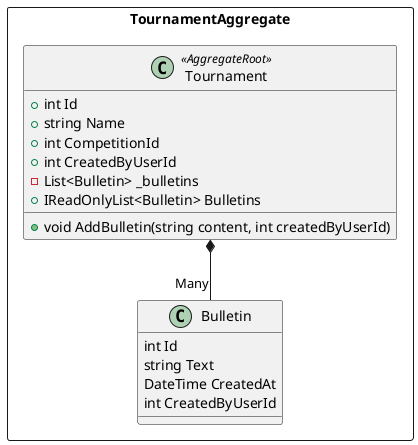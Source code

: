 @startuml Tournament
skinparam Linetype Ortho

package TournamentAggregate <<Rectangle>> {
    class Tournament <<AggregateRoot>> {
        +int Id
        +string Name
        +int CompetitionId
        +int CreatedByUserId
        -List<Bulletin> _bulletins
        +IReadOnlyList<Bulletin> Bulletins

        +void AddBulletin(string content, int createdByUserId)
    }

    class Bulletin {
        int Id
        string Text
        DateTime CreatedAt
        int CreatedByUserId
    }

    Tournament *-- "Many" Bulletin
}

@enduml